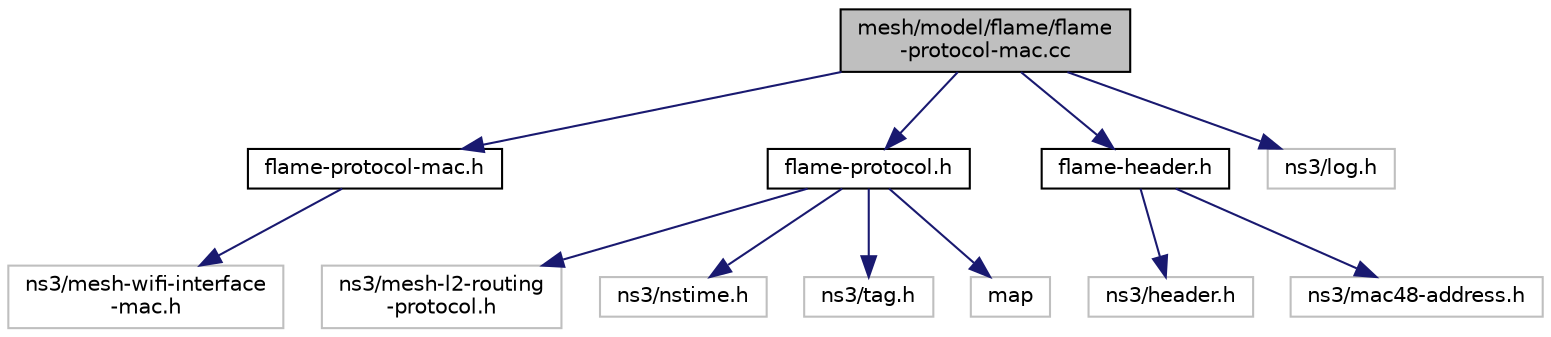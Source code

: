 digraph "mesh/model/flame/flame-protocol-mac.cc"
{
  edge [fontname="Helvetica",fontsize="10",labelfontname="Helvetica",labelfontsize="10"];
  node [fontname="Helvetica",fontsize="10",shape=record];
  Node1 [label="mesh/model/flame/flame\l-protocol-mac.cc",height=0.2,width=0.4,color="black", fillcolor="grey75", style="filled", fontcolor="black"];
  Node1 -> Node2 [color="midnightblue",fontsize="10",style="solid"];
  Node2 [label="flame-protocol-mac.h",height=0.2,width=0.4,color="black", fillcolor="white", style="filled",URL="$d1/ddf/flame-protocol-mac_8h.html"];
  Node2 -> Node3 [color="midnightblue",fontsize="10",style="solid"];
  Node3 [label="ns3/mesh-wifi-interface\l-mac.h",height=0.2,width=0.4,color="grey75", fillcolor="white", style="filled"];
  Node1 -> Node4 [color="midnightblue",fontsize="10",style="solid"];
  Node4 [label="flame-protocol.h",height=0.2,width=0.4,color="black", fillcolor="white", style="filled",URL="$d1/d59/flame-protocol_8h.html"];
  Node4 -> Node5 [color="midnightblue",fontsize="10",style="solid"];
  Node5 [label="ns3/mesh-l2-routing\l-protocol.h",height=0.2,width=0.4,color="grey75", fillcolor="white", style="filled"];
  Node4 -> Node6 [color="midnightblue",fontsize="10",style="solid"];
  Node6 [label="ns3/nstime.h",height=0.2,width=0.4,color="grey75", fillcolor="white", style="filled"];
  Node4 -> Node7 [color="midnightblue",fontsize="10",style="solid"];
  Node7 [label="ns3/tag.h",height=0.2,width=0.4,color="grey75", fillcolor="white", style="filled"];
  Node4 -> Node8 [color="midnightblue",fontsize="10",style="solid"];
  Node8 [label="map",height=0.2,width=0.4,color="grey75", fillcolor="white", style="filled"];
  Node1 -> Node9 [color="midnightblue",fontsize="10",style="solid"];
  Node9 [label="flame-header.h",height=0.2,width=0.4,color="black", fillcolor="white", style="filled",URL="$d0/d46/flame-header_8h.html"];
  Node9 -> Node10 [color="midnightblue",fontsize="10",style="solid"];
  Node10 [label="ns3/header.h",height=0.2,width=0.4,color="grey75", fillcolor="white", style="filled"];
  Node9 -> Node11 [color="midnightblue",fontsize="10",style="solid"];
  Node11 [label="ns3/mac48-address.h",height=0.2,width=0.4,color="grey75", fillcolor="white", style="filled"];
  Node1 -> Node12 [color="midnightblue",fontsize="10",style="solid"];
  Node12 [label="ns3/log.h",height=0.2,width=0.4,color="grey75", fillcolor="white", style="filled"];
}
